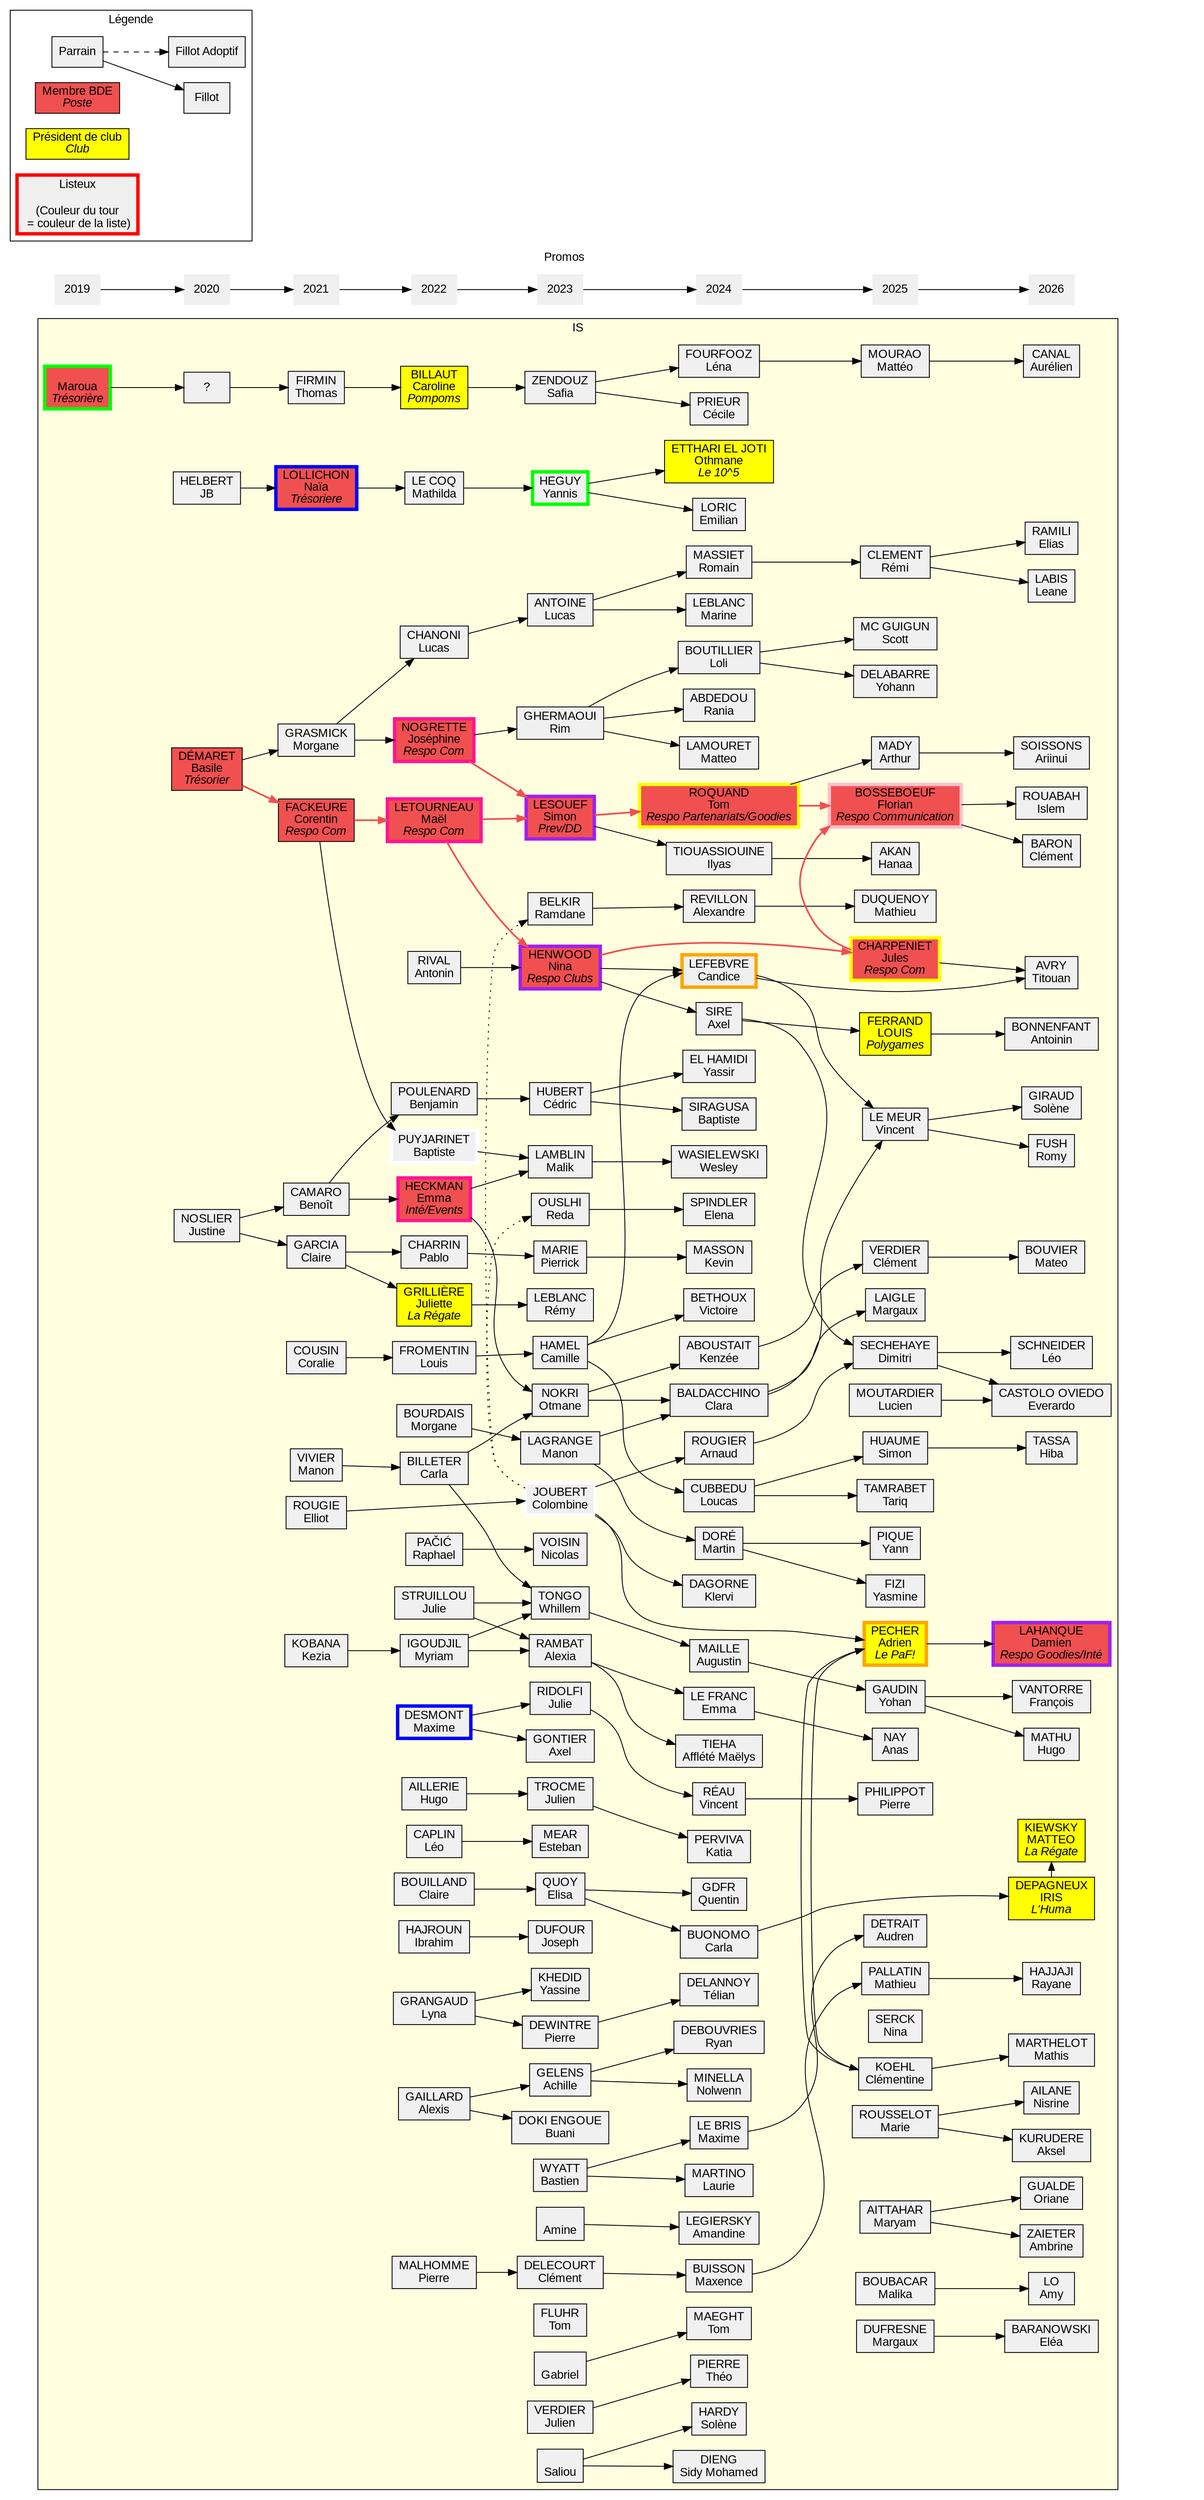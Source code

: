 digraph is {
	graph [
		charset = "UTF-8";
		style = filled;
		fontname = "Arial";
	];

	node [
		shape = box;
		style = filled;
		fillcolor = "#f0f0f0";
		fontname = "Arial";
	];

	rankdir = LR;

	subgraph cluster_promos {
		label = "Promos";
		penwidth = 0;
		color = none;
		node [shape = none];

		"2019" -> "2020" -> "2021" -> "2022" -> "2023" -> "2024" -> "2025" -> "2026";
	}
		subgraph cluster_legende {
		label = "Légende";
		fillcolor = none;

		leg_parrain	[label = "Parrain"];
		leg_fillot	[label = "Fillot"];
		leg_fillotadop	[label = "Fillot Adoptif"];
		leg_BDE		[label = <Membre BDE<BR/><I>Poste</I>> fillcolor="#f05050"];
		leg_prez	[label = <Président de club<BR/><I>Club</I>> fillcolor="yellow"];
		leg_listeux	[label = "Listeux\n\n(Couleur du tour\n = couleur de la liste)" penwidth=4 color="red"];

		leg_parrain -> leg_fillot;
		leg_parrain -> leg_fillotadop [style = "dashed"];
	}

	subgraph cluster_IS {
		label = "IS";
		fillcolor = "#FFFFE0";

		{ rank = "same";
			maroua		[label = <<BR/>Maroua<BR/><I>Trésorière</I>> fillcolor="#f05050" penwidth=4 color="green"];
		}

		{ rank = "same";
			basiledem	[label = <DÉMARET<BR/>Basile<BR/><I>Trésorier</I>> fillcolor="#f05050"];
			jbhelb		[label = "HELBERT\nJB"];
			justinenos	[label = "NOSLIER\nJustine"];
			unknown		[label = "?"];
		}
		maroua -> unknown;

		{ rank = "same";
			benoitcam	[label = "CAMARO\nBenoît"];
			clairegarc	[label = "GARCIA\nClaire"];
			coraliecous	[label = "COUSIN\nCoralie"];
			corentinfack	[label = <FACKEURE<BR/>Corentin<BR/><I>Respo Com</I>> fillcolor="#f05050"];
			elliotrougie	[label = "ROUGIE\nElliot"];
			keziakoba	[label = "KOBANA\nKezia"];
			manonviv	[label = "VIVIER\nManon"];
			morganegras	[label = "GRASMICK\nMorgane"];
			naialoll	[label = <LOLLICHON<BR/>Naïa<BR/><I>Trésoriere</I>> fillcolor="#f05050" penwidth=4 color="blue"];
			thomasfirm	[label = "FIRMIN\nThomas"];
		}
		basiledem -> corentinfack [penwidth=2 color = "#f05050"];
		basiledem -> morganegras;
		jbhelb -> naialoll;
		justinenos -> benoitcam;
		justinenos -> clairegarc;
		unknown -> thomasfirm;

		{ rank="same";
			morgane		[label = "BOURDAIS\nMorgane"];
			raphael		[label = "PAČIĆ\nRaphael"];
			antoninriv	[label = "RIVAL\nAntonin"];
			baptistepuy 	[label = "PUYJARINET\nBaptiste" penwidth=4 color="white"];
			benjaminpoul 	[label = "POULENARD\nBenjamin"];
			carlabill	[label = "BILLETER\nCarla"];
			carolinebill	[label = <BILLAUT<BR/>Caroline<BR/><I>Pompoms</I>> fillcolor="yellow"];
			emmaheck	[label = <HECKMAN<BR/>Emma<BR/><I>Inté/Events</I>> fillcolor="#f05050" penwidth=4 color="deeppink"];
			maximedes	[label = "DESMONT\nMaxime" penwidth=4 color="blue"];
			hugoaill	[label = "AILLERIE\nHugo"];
			josephinenog	[label = <NOGRETTE<BR/>Joséphine<BR/><I>Respo Com</I>> fillcolor="#f05050" penwidth=4 color="deeppink"];
			juliestru	[label = "STRUILLOU\nJulie"];
			juliettegril	[label = <GRILLIÈRE<BR/>Juliette<BR/><I>La Régate</I>> fillcolor="yellow"];
			leocap		[label = "CAPLIN\nLéo"];
			clairebouill	[label = "BOUILLAND\nClaire"];
			ibrahimhaj 	[label = "HAJROUN\nIbrahim"];
			louisfro	[label = "FROMENTIN\nLouis"];
			lucaschan	[label = "CHANONI\nLucas"];
			lynagran	[label = "GRANGAUD\nLyna"];
			maellet		[label = <LETOURNEAU<BR/>Maël<BR/><I>Respo Com</I>> fillcolor="#f05050" penwidth=4 color="deeppink"];
			mathildalec	[label = "LE COQ\nMathilda"];
			myriam		[label = "IGOUDJIL\nMyriam"];
			pablocharr	[label = "CHARRIN\nPablo"];
			pierre 		[label = "MALHOMME\nPierre"];

			alexisgaill	[label = "GAILLARD\nAlexis"];
		}
		benoitcam -> emmaheck;
		benoitcam -> benjaminpoul;
		coraliecous -> louisfro;
		corentinfack -> baptistepuy;
		corentinfack -> maellet [penwidth=2 color = "#f05050"];
		clairegarc -> juliettegril;
		clairegarc -> pablocharr;
		keziakoba -> myriam;
		manonviv -> carlabill;
		morganegras -> josephinenog;
		morganegras -> lucaschan;
		naialoll -> mathildalec;
		thomasfirm -> carolinebill;

		{ rank="same";
			achillegel	[label = "GELENS\nAchille"];
			alexiaram	[label = "RAMBAT\nAlexia"];
			amine		[label = "\nAmine"];
			axelgont 	[label = "GONTIER\nAxel"];
			bastienw	[label = "WYATT\nBastien"];
			buanidoki	[label = "DOKI ENGOUE\nBuani"];
			camilleham 	[label = "HAMEL\nCamille"];
			cedrichub	[label = "HUBERT\nCédric"];
			clementdel 	[label = "DELECOURT\nClément"];
			tomfl 		[label = "FLUHR\nTom"];
			colombinej	[label = "JOUBERT\nColombine" penwidth=4 color="white"];
			elisaquoy	[label = "QUOY\nElisa"];
			estebanme	[label = "MEAR\nEsteban"];
			gabriel 	[label = "\nGabriel"];
			josephduf	[label = "DUFOUR\nJoseph"];
			julierid	[label = "RIDOLFI\nJulie"];
			julient		[label = "TROCME\nJulien"];
			julienv		[label = "VERDIER\nJulien"];
			lucasant	[label = "ANTOINE\nLucas"];
			manonlag	[label = "LAGRANGE\nManon"];
			maliklamb	[label = "LAMBLIN\nMalik"];
			nicolasvois	[label = "VOISIN\nNicolas"];
			nina		[label = <HENWOOD<BR/>Nina<BR/><I>Respo Clubs</I>> fillcolor="#f05050" penwidth=4 color="purple"];
			otmane 		[label = "NOKRI\nOtmane"];
			pierredew	[label = "DEWINTRE\nPierre"];
			pierrickmar	[label = "MARIE\nPierrick"];
			ramdane		[label = "BELKIR\nRamdane"];
			redaous		[label = "OUSLHI\nReda"];
			remylebl	[label = "LEBLANC\nRémy"];
			rim 		[label = "GHERMAOUI\nRim"];
			safia		[label = "ZENDOUZ\nSafia"];
			saliou		[label = "\nSaliou"];
			simonles	[label = <LESOUEF<BR/>Simon<BR/><I>Prev/DD</I>> fillcolor="#f05050" penwidth=4 color="purple"];
			whillem		[label = "TONGO\nWhillem"];
			yannisheg	[label = "HEGUY\nYannis" penwidth=4 color="green"];
			yassinekhed 	[label = "KHEDID\nYassine"];
		}
		elliotrougie -> colombinej;

		alexisgaill -> achillegel;
		alexisgaill -> buanidoki;
		antoninriv -> nina;
		baptistepuy -> maliklamb;
		benjaminpoul -> cedrichub;
		carlabill -> otmane;
		carlabill -> whillem;
		carolinebill -> safia;
		clairebouill -> elisaquoy;
		colombinej -> ramdane [style = "dotted"];
		colombinej -> redaous [style = "dotted"];
		emmaheck -> maliklamb;
		emmaheck -> otmane;
		hugoaill -> julient;
		ibrahimhaj -> josephduf;
		josephinenog -> rim;
		josephinenog -> simonles [penwidth=2 color = "#f05050"];
		juliestru -> alexiaram;
		juliestru -> whillem;
		juliettegril -> remylebl;
		leocap -> estebanme;
		louisfro -> camilleham;
		lucaschan -> lucasant;
		lynagran -> pierredew;
		lynagran -> yassinekhed;
		maellet -> nina [penwidth=2 color = "#f05050"];
		maellet -> simonles [penwidth=2 color = "#f05050"];
		mathildalec -> yannisheg;
		maximedes -> axelgont;
		maximedes -> julierid;
		//maximedes -> nina [style = "dashed"];
		morgane -> manonlag;
		myriam -> alexiaram;
		myriam -> whillem;
		pablocharr -> pierrickmar;
		pierre -> clementdel;
		raphael -> nicolasvois;

		{ rank="same";
			affletemaelys	[label = "TIEHA\nAfflété Maëlys"];
			alexandrerev	[label = "REVILLON\nAlexandre"];
			amandineleg	[label = "LEGIERSKY\nAmandine"];
			arnaudroug	[label = "ROUGIER\nArnaud"];
			augustinmail	[label = "MAILLE\nAugustin"];
			axelsi		[label = "SIRE\nAxel"];
			baptistesir	[label = "SIRAGUSA\nBaptiste"];
			candyce		[label = "LEFEBVRE\nCandice" penwidth=4 color="orange"];
			carlabuo	[label = "BUONOMO\nCarla"];
			cecilepri	[label = "PRIEUR\nCécile"];
			clarabald	[label = "BALDACCHINO\nClara"];
			elena 		[label = "SPINDLER\nElena"];
			emilianlor	[label = "LORIC\nEmilian"];
			emmalef		[label = "LE FRANC\nEmma"];
			ilyastiou	[label = "TIOUASSIOUINE\nIlyas"];
			katia		[label = "PERVIVA\nKatia"];
			kenzee		[label = "ABOUSTAIT\nKenzée"];
			kevin		[label = "MASSON\nKevin"];
			klervi		[label = "DAGORNE\nKlervi"];
			lauriemart	[label = "MARTINO\nLaurie"];
			lenafour	[label = "FOURFOOZ\nLéna"];
			loliboutil	[label = "BOUTILLIER\nLoli"];
			loucascub	[label = "CUBBEDU\nLoucas"];
			marineleb	[label = "LEBLANC\nMarine"];
			martindor	[label = "DORÉ\nMartin"];
			matteolam	[label = "LAMOURET\nMatteo"];
			maxencebuis	[label = "BUISSON\nMaxence"];
			maximeleb	[label = "LE BRIS\nMaxime"];
			nolwenn		[label = "MINELLA\nNolwenn"];
			othmane		[label = <ETTHARI EL JOTI<BR/>Othmane<BR/><I>Le 10^5</I>> fillcolor="yellow"];
			quenting 	[label = "GDFR\nQuentin"];
			raniaabed	[label = "ABDEDOU\nRania"];
			romainmass	[label = "MASSIET\nRomain"];
			ryandeb		[label = "DEBOUVRIES\nRyan"];
			sidymohamed	[label = "DIENG\nSidy Mohamed"];
			solenehard	[label = "HARDY\nSolène"];
			telian		[label = "DELANNOY\nTélian"];
			theopierre	[label = "PIERRE\nThéo"];
			tommaeght	[label = "MAEGHT\nTom"];
			tomroq		[label = <ROQUAND<BR/>Tom<BR/><I>Respo Partenariats/Goodies</I>> fillcolor="#f05050" penwidth=4 color="yellow"];
			victoirebet	[label = "BETHOUX\nVictoire"];
			vincentre	[label = "RÉAU\nVincent"];
			wesley		[label = "WASIELEWSKI\nWesley"];
			yassir		[label = "EL HAMIDI\nYassir"];
		}
		achillegel -> nolwenn;
		achillegel -> ryandeb;
		alexiaram -> emmalef;
		alexiaram -> affletemaelys;
		amine -> amandineleg;
		bastienw -> lauriemart;
		bastienw -> maximeleb;
		camilleham -> candyce;
		camilleham -> loucascub;
		camilleham -> victoirebet;
		cedrichub -> baptistesir;
		cedrichub -> yassir;
		clementdel -> maxencebuis;
		colombinej -> adrienpech;
		colombinej -> arnaudroug;
		colombinej -> klervi;
		elisaquoy -> carlabuo;
		elisaquoy -> quenting;
		gabriel -> tommaeght;
		julierid -> vincentre;
		julient -> katia;
		julienv -> theopierre;
		lucasant -> marineleb;
		lucasant -> romainmass;
		maliklamb -> wesley;
		manonlag -> clarabald;
		manonlag -> martindor;
		nina -> axelsi;
		nina -> julescharp [penwidth=2 color = "#f05050"];
		nina -> candyce;
		otmane -> clarabald;
		otmane -> kenzee;
		pierredew -> telian;
		pierrickmar -> kevin;
		ramdane -> alexandrerev;
		redaous -> elena;
		rim -> loliboutil;
		rim -> matteolam;
		rim -> raniaabed;
		safia -> lenafour;
		safia -> cecilepri;
		saliou -> sidymohamed;
		saliou -> solenehard;
		simonles -> ilyastiou;
		simonles -> tomroq [penwidth=2 color = "#f05050"];
		whillem -> augustinmail;
		yannisheg -> emilianlor;
		yannisheg -> othmane;
		{ rank="same";
			julescharp		[label = <CHARPENIET<BR/>Jules<BR/><I>Respo Com</I>> fillcolor="#f05050" penwidth=4 color="yellow"];
            akanhanaa		[label = "AKAN\nHanaa"];
			adrienpech		[label = <PECHER<BR/>Adrien<BR/><I>Le PaF!</I>> fillcolor="yellow" penwidth=4 color="orange"];
            florianbos      [label = <BOSSEBOEUF<BR/>Florian<BR/><I>Respo Communication</I>> fillcolor="#f05050" penwidth=4 color="pink"];
            remicleme       [label = "CLEMENT\nRémi"];
            clementineko    [label = "KOEHL\nClémentine"];
            audrendetrai    [label = "DETRAIT\nAudren"];
            yohanndela      [label = "DELABARRE\nYohann"];
            scottmcgu       [label = "MC GUIGUN\nScott"];
            mathieuduque    [label = "DUQUENOY\nMathieu"];
            louisferran     [label = <FERRAND<BR/>LOUIS<BR/><I>Polygames</I>> fillcolor="yellow"];
            yasminefizi     [label = "FIZI\nYasmine"];
            yohangaudin     [label = "GAUDIN\nYohan"];
            simonhuaume     [label = "HUAUME\nSimon"];
            margauxlaigl    [label = "LAIGLE\nMargaux"];
            vincentlemeur   [label = "LE MEUR\nVincent"];
            arthurmady      [label = "MADY\nArthur"];
            matteomoura     [label = "MOURAO\nMattéo"];
            anasnay         [label = "NAY\nAnas"];
            mathieupall     [label = "PALLATIN\nMathieu"];
            pierrephili     [label = "PHILIPPOT\nPierre"];
            dimitrisech     [label = "SECHEHAYE\nDimitri"];
            ninaserck       [label = "SERCK\nNina"];
            tariqtambar     [label = "TAMRABET\nTariq"];
            clementverd     [label = "VERDIER\nClément"];
            yannpique       [label = "PIQUE\nYann"];
			mrousselot		[label = "ROUSSELOT\nMarie"];
			maittahar		[label = "AITTAHAR\nMaryam"];
			lmoutardier		[label = "MOUTARDIER\nLucien"];
			mboubacar		[label = "BOUBACAR\nMalika"];
			mdufresne		[label = "DUFRESNE\nMargaux"];
        }
        ilyastiou ->akanhanaa;
        tomroq -> florianbos [penwidth=2 color = "#f05050"];
        julescharp -> florianbos [penwidth=2 color = "#f05050"];
        romainmass -> remicleme;
        adrienpech -> clementineko;
        clementineko -> adrienpech;
        carlabuo -> irisdepagneu;
        maximeleb -> audrendetrai;
        alexandrerev -> mathieuduque;
        axelsi-> louisferran;
        martindor -> yasminefizi;
        augustinmail -> yohangaudin;
        loucascub -> simonhuaume;
        clarabald -> margauxlaigl;
        candyce -> vincentlemeur;
        clarabald -> vincentlemeur;
        tomroq -> arthurmady;
        lenafour -> matteomoura;
        emmalef -> anasnay;
        maxencebuis-> mathieupall;
        vincentre -> pierrephili;
        axelsi -> dimitrisech;
        arnaudroug -> dimitrisech;
        loucascub -> tariqtambar;
        julescharp -> titouanavr;
        candyce -> titouanavr;
        kenzee -> clementverd;
        martindor -> yannpique;
        loliboutil ->yohanndela;
        loliboutil -> scottmcgu;
	
	{ rank="same";
			irisdepagneu    [label = <DEPAGNEUX<BR/>IRIS<BR/><I>L'Huma</I>> fillcolor="yellow"];
            rfush		[label = "FUSH\nRomy"];
			sgiraud 	[label = "GIRAUD\nSolène"];
			htassa  	[label = "TASSA\nHiba"];
			mmarthelot  [label = "MARTHELOT\nMathis"];
			fvantorre   [label = "VANTORRE\nFrançois"];
			hmathu		[label = "MATHU\nHugo"];
			dlahanque   [label = <LAHANQUE<BR/>Damien<BR/><I>Respo Goodies/Inté</I>> fillcolor="#f05050" penwidth=4 color="purple"];
			nailane     [label = "AILANE\nNisrine"];
			akurudere   [label = "KURUDERE\nAksel"];
			mbouvier    [label = "BOUVIER\nMateo"];
			llabis		[label = "LABIS\nLeane"];
			eramili     [label = "RAMILI\nElias"];
			cbaron 		[label = "BARON\nClément"];
			irouabah	[label = "ROUABAH\nIslem"];
			abonnefant	[label = "BONNENFANT\nAntoinin"];
			rhajjaji	[label = "HAJJAJI\nRayane"];
			eschneider  [label = "SCHNEIDER\nLéo"];
			ogualde		[label = "GUALDE\nOriane"];
			azaieter	[label = "ZAIETER\nAmbrine"];
			mkiewsky	[label = <KIEWSKY<BR/>MATTEO<BR/><I>La Régate</I>> fillcolor="yellow"];
			titouanavr  [label = "AVRY\nTitouan"];
			ecastol 	[label = "CASTOLO OVIEDO\nEverardo"];
			alo 		[label = "LO\nAmy"];
			asoissons   [label = "SOISSONS\nAriinui"];
			acanal		[label = "CANAL\nAurélien"];
			ebaranowski [label = "BARANOWSKI\nEléa"];
        }
		vincentlemeur->rfush;
		vincentlemeur->sgiraud;
		simonhuaume->htassa;
		clementineko ->mmarthelot;
		yohangaudin->fvantorre;
		yohangaudin->hmathu;
	
		adrienpech->dlahanque;
		mrousselot->nailane;
		mrousselot->akurudere;
		clementverd->mbouvier;
		remicleme->llabis;
		remicleme->eramili;
		florianbos ->cbaron;
		florianbos ->irouabah;
		louisferran->abonnefant;
		mathieupall->rhajjaji;
		dimitrisech->ecastol;
		dimitrisech->eschneider;
		maittahar->ogualde;
		maittahar->azaieter;
		irisdepagneu->mkiewsky;
		lmoutardier->ecastol;
		mboubacar->alo;
		arthurmady->asoissons;
		matteomoura->acanal;
		mdufresne->ebaranowski;
	}
	endnode [style=invis];

	ebaranowski -> endnode [style=invis];
	"2026" -> endnode [style=invis];
}
